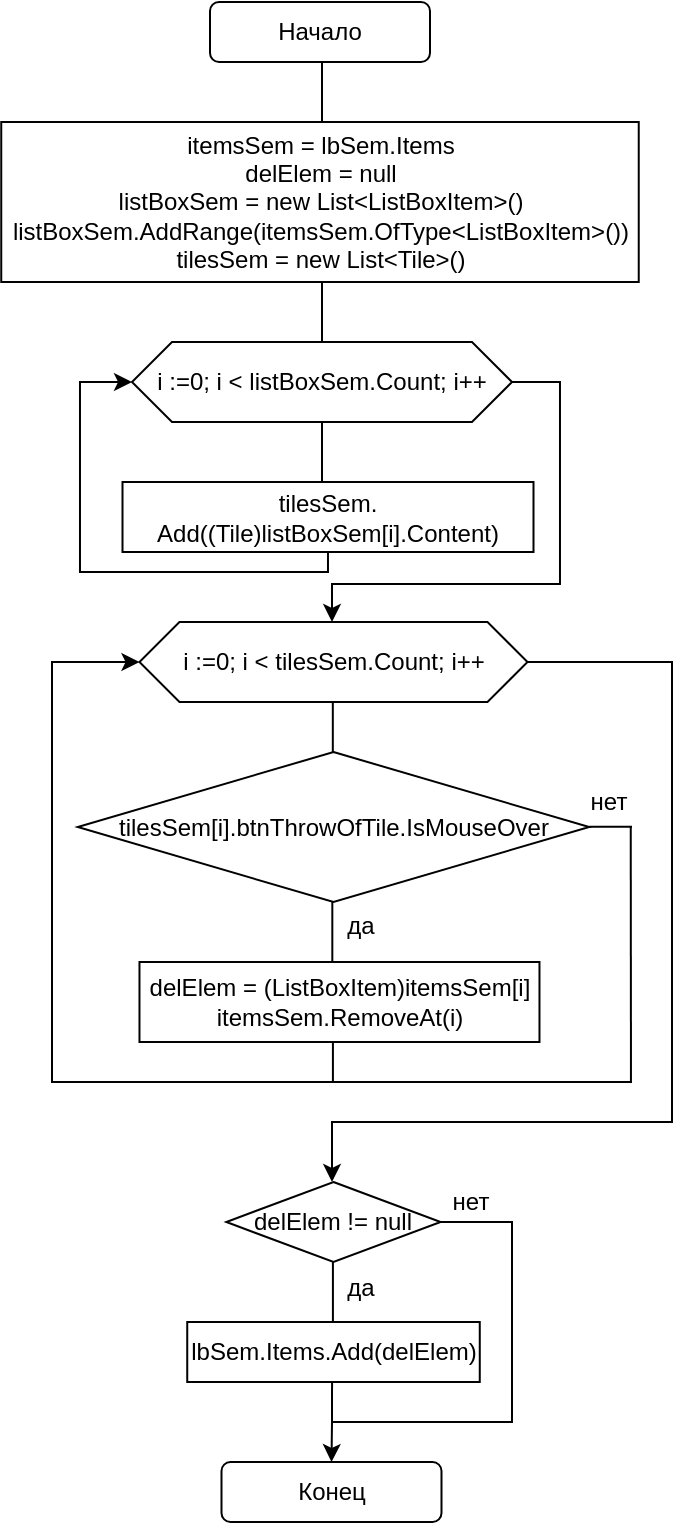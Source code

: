 <mxfile version="17.4.2" type="device"><diagram id="k685geG4qUQUPXzHO-BT" name="Страница 1"><mxGraphModel dx="716" dy="455" grid="1" gridSize="10" guides="1" tooltips="1" connect="1" arrows="1" fold="1" page="1" pageScale="1" pageWidth="850" pageHeight="1100" math="0" shadow="0"><root><mxCell id="0"/><mxCell id="1" parent="0"/><mxCell id="kfvB866HDRlMf7XHl-Iy-1" value="Начало" style="rounded=1;whiteSpace=wrap;html=1;" parent="1" vertex="1"><mxGeometry x="369" y="170" width="110" height="30" as="geometry"/></mxCell><mxCell id="kfvB866HDRlMf7XHl-Iy-2" value="itemsSem = lbSem.Items&lt;br&gt;delElem = null&lt;br&gt;listBoxSem = new List&amp;lt;ListBoxItem&amp;gt;()&lt;br&gt;listBoxSem.AddRange(itemsSem.OfType&amp;lt;ListBoxItem&amp;gt;())&lt;br&gt;tilesSem = new List&amp;lt;Tile&amp;gt;()" style="rounded=0;whiteSpace=wrap;html=1;" parent="1" vertex="1"><mxGeometry x="264.62" y="230" width="318.75" height="80" as="geometry"/></mxCell><mxCell id="kfvB866HDRlMf7XHl-Iy-3" value="tilesSem[i].btnThrowOfTile.IsMouseOver" style="rhombus;whiteSpace=wrap;html=1;" parent="1" vertex="1"><mxGeometry x="302.87" y="545" width="255.75" height="75" as="geometry"/></mxCell><mxCell id="kfvB866HDRlMf7XHl-Iy-4" value="tilesSem.&lt;br&gt;Add((Tile)listBoxSem[i].Content)" style="rounded=0;whiteSpace=wrap;html=1;" parent="1" vertex="1"><mxGeometry x="325.25" y="410" width="205.5" height="35" as="geometry"/></mxCell><mxCell id="kfvB866HDRlMf7XHl-Iy-5" value="" style="endArrow=none;html=1;rounded=0;exitX=0;exitY=0.5;exitDx=0;exitDy=0;startArrow=classic;startFill=1;" parent="1" source="kfvB866HDRlMf7XHl-Iy-9" edge="1"><mxGeometry width="50" height="50" relative="1" as="geometry"><mxPoint x="283.99" y="465" as="sourcePoint"/><mxPoint x="427.99" y="445" as="targetPoint"/><Array as="points"><mxPoint x="303.99" y="360"/><mxPoint x="303.99" y="455"/><mxPoint x="427.99" y="455"/></Array></mxGeometry></mxCell><mxCell id="kfvB866HDRlMf7XHl-Iy-6" value="" style="endArrow=none;html=1;rounded=0;entryX=0.5;entryY=1;entryDx=0;entryDy=0;" parent="1" edge="1"><mxGeometry width="50" height="50" relative="1" as="geometry"><mxPoint x="430.41" y="545" as="sourcePoint"/><mxPoint x="430.41" y="515" as="targetPoint"/></mxGeometry></mxCell><mxCell id="kfvB866HDRlMf7XHl-Iy-7" value="&lt;div&gt;&lt;div&gt;delElem = (ListBoxItem)itemsSem[i]&lt;/div&gt;&lt;div&gt;itemsSem.RemoveAt(i)&lt;/div&gt;&lt;/div&gt;" style="rounded=0;whiteSpace=wrap;html=1;strokeWidth=1;" parent="1" vertex="1"><mxGeometry x="333.74" y="650" width="200" height="40" as="geometry"/></mxCell><mxCell id="kfvB866HDRlMf7XHl-Iy-8" value="Конец" style="rounded=1;whiteSpace=wrap;html=1;" parent="1" vertex="1"><mxGeometry x="374.75" y="900" width="110" height="30" as="geometry"/></mxCell><mxCell id="kfvB866HDRlMf7XHl-Iy-9" value="&lt;span&gt;i :=0; i &amp;lt; listBoxSem.Count; i++&lt;/span&gt;" style="shape=hexagon;perimeter=hexagonPerimeter2;whiteSpace=wrap;html=1;fixedSize=1;" parent="1" vertex="1"><mxGeometry x="330" y="340" width="190" height="40" as="geometry"/></mxCell><mxCell id="kfvB866HDRlMf7XHl-Iy-10" value="i :=0; i &amp;lt; tilesSem.Count; i++" style="shape=hexagon;perimeter=hexagonPerimeter2;whiteSpace=wrap;html=1;fixedSize=1;" parent="1" vertex="1"><mxGeometry x="333.74" y="480" width="194.01" height="40" as="geometry"/></mxCell><mxCell id="kfvB866HDRlMf7XHl-Iy-11" value="" style="endArrow=none;html=1;rounded=0;startArrow=classic;startFill=1;entryX=1;entryY=0.5;entryDx=0;entryDy=0;" parent="1" target="kfvB866HDRlMf7XHl-Iy-9" edge="1"><mxGeometry width="50" height="50" relative="1" as="geometry"><mxPoint x="430" y="480" as="sourcePoint"/><mxPoint x="518.0" y="356" as="targetPoint"/><Array as="points"><mxPoint x="430" y="461"/><mxPoint x="543.99" y="461"/><mxPoint x="543.99" y="360"/></Array></mxGeometry></mxCell><mxCell id="kfvB866HDRlMf7XHl-Iy-12" value="" style="endArrow=none;html=1;rounded=0;exitX=0;exitY=0.5;exitDx=0;exitDy=0;startArrow=classic;startFill=1;" parent="1" source="kfvB866HDRlMf7XHl-Iy-10" edge="1"><mxGeometry width="50" height="50" relative="1" as="geometry"><mxPoint x="180.75" y="740" as="sourcePoint"/><mxPoint x="430" y="710" as="targetPoint"/><Array as="points"><mxPoint x="290" y="500"/><mxPoint x="290" y="710"/></Array></mxGeometry></mxCell><mxCell id="kfvB866HDRlMf7XHl-Iy-13" value="да" style="text;html=1;align=center;verticalAlign=middle;resizable=0;points=[];autosize=1;strokeColor=none;fillColor=none;" parent="1" vertex="1"><mxGeometry x="429" y="622" width="30" height="20" as="geometry"/></mxCell><mxCell id="kfvB866HDRlMf7XHl-Iy-14" value="нет" style="text;html=1;align=center;verticalAlign=middle;resizable=0;points=[];autosize=1;strokeColor=none;fillColor=none;" parent="1" vertex="1"><mxGeometry x="553.37" y="560" width="30" height="20" as="geometry"/></mxCell><mxCell id="kfvB866HDRlMf7XHl-Iy-15" value="" style="endArrow=none;html=1;rounded=0;entryX=0.5;entryY=1;entryDx=0;entryDy=0;" parent="1" edge="1"><mxGeometry width="50" height="50" relative="1" as="geometry"><mxPoint x="425.0" y="230" as="sourcePoint"/><mxPoint x="425.0" y="200" as="targetPoint"/></mxGeometry></mxCell><mxCell id="kfvB866HDRlMf7XHl-Iy-16" value="" style="endArrow=none;html=1;rounded=0;entryX=0.5;entryY=1;entryDx=0;entryDy=0;" parent="1" edge="1"><mxGeometry width="50" height="50" relative="1" as="geometry"><mxPoint x="425" y="340" as="sourcePoint"/><mxPoint x="425" y="310" as="targetPoint"/></mxGeometry></mxCell><mxCell id="kfvB866HDRlMf7XHl-Iy-17" value="" style="endArrow=none;html=1;rounded=0;entryX=0.5;entryY=1;entryDx=0;entryDy=0;" parent="1" edge="1"><mxGeometry width="50" height="50" relative="1" as="geometry"><mxPoint x="425" y="410" as="sourcePoint"/><mxPoint x="425" y="380" as="targetPoint"/></mxGeometry></mxCell><mxCell id="kfvB866HDRlMf7XHl-Iy-21" value="" style="endArrow=none;html=1;rounded=0;entryX=0.5;entryY=1;entryDx=0;entryDy=0;" parent="1" edge="1"><mxGeometry width="50" height="50" relative="1" as="geometry"><mxPoint x="430.16" y="650" as="sourcePoint"/><mxPoint x="430.16" y="620" as="targetPoint"/></mxGeometry></mxCell><mxCell id="kfvB866HDRlMf7XHl-Iy-22" value="" style="endArrow=none;html=1;rounded=0;entryX=0.5;entryY=1;entryDx=0;entryDy=0;endSize=6;startSize=6;" parent="1" edge="1"><mxGeometry width="50" height="50" relative="1" as="geometry"><mxPoint x="430.46" y="710" as="sourcePoint"/><mxPoint x="430.46" y="690" as="targetPoint"/></mxGeometry></mxCell><mxCell id="kfvB866HDRlMf7XHl-Iy-25" value="" style="endArrow=none;html=1;rounded=0;" parent="1" edge="1"><mxGeometry width="50" height="50" relative="1" as="geometry"><mxPoint x="430" y="710" as="sourcePoint"/><mxPoint x="580" y="710" as="targetPoint"/></mxGeometry></mxCell><mxCell id="kfvB866HDRlMf7XHl-Iy-26" value="" style="endArrow=none;html=1;rounded=0;" parent="1" edge="1"><mxGeometry width="50" height="50" relative="1" as="geometry"><mxPoint x="558.62" y="582.33" as="sourcePoint"/><mxPoint x="580" y="582.33" as="targetPoint"/></mxGeometry></mxCell><mxCell id="kfvB866HDRlMf7XHl-Iy-27" value="" style="endArrow=none;html=1;rounded=0;entryX=0.5;entryY=1;entryDx=0;entryDy=0;" parent="1" edge="1"><mxGeometry width="50" height="50" relative="1" as="geometry"><mxPoint x="579.48" y="710" as="sourcePoint"/><mxPoint x="579.37" y="582" as="targetPoint"/></mxGeometry></mxCell><mxCell id="kfvB866HDRlMf7XHl-Iy-28" value="" style="endArrow=none;html=1;rounded=0;entryX=1;entryY=0.5;entryDx=0;entryDy=0;startArrow=classic;startFill=1;" parent="1" edge="1"><mxGeometry width="50" height="50" relative="1" as="geometry"><mxPoint x="430" y="760" as="sourcePoint"/><mxPoint x="527.75" y="500" as="targetPoint"/><Array as="points"><mxPoint x="430" y="730"/><mxPoint x="600" y="730"/><mxPoint x="600" y="500"/></Array></mxGeometry></mxCell><mxCell id="k3xPwXfnCQkbYhWl1dWU-2" value="delElem != null" style="rhombus;whiteSpace=wrap;html=1;" vertex="1" parent="1"><mxGeometry x="377.18" y="760" width="107.13" height="40" as="geometry"/></mxCell><mxCell id="k3xPwXfnCQkbYhWl1dWU-3" value="" style="endArrow=none;html=1;rounded=0;entryX=1;entryY=0.5;entryDx=0;entryDy=0;startArrow=classic;startFill=1;exitX=0.5;exitY=0;exitDx=0;exitDy=0;" edge="1" parent="1" source="kfvB866HDRlMf7XHl-Iy-8" target="k3xPwXfnCQkbYhWl1dWU-2"><mxGeometry width="50" height="50" relative="1" as="geometry"><mxPoint x="388.62" y="1040" as="sourcePoint"/><mxPoint x="486.37" y="780" as="targetPoint"/><Array as="points"><mxPoint x="430" y="880"/><mxPoint x="520" y="880"/><mxPoint x="520" y="780"/></Array></mxGeometry></mxCell><mxCell id="k3xPwXfnCQkbYhWl1dWU-4" value="&lt;div&gt;&lt;div&gt;lbSem.Items.Add(delElem)&lt;/div&gt;&lt;/div&gt;" style="rounded=0;whiteSpace=wrap;html=1;strokeWidth=1;" vertex="1" parent="1"><mxGeometry x="357.62" y="830" width="146.26" height="30" as="geometry"/></mxCell><mxCell id="k3xPwXfnCQkbYhWl1dWU-5" value="" style="endArrow=none;html=1;rounded=0;entryX=0.5;entryY=1;entryDx=0;entryDy=0;" edge="1" parent="1"><mxGeometry width="50" height="50" relative="1" as="geometry"><mxPoint x="430.46" y="830" as="sourcePoint"/><mxPoint x="430.46" y="800" as="targetPoint"/></mxGeometry></mxCell><mxCell id="k3xPwXfnCQkbYhWl1dWU-6" value="да" style="text;html=1;align=center;verticalAlign=middle;resizable=0;points=[];autosize=1;strokeColor=none;fillColor=none;" vertex="1" parent="1"><mxGeometry x="429" y="803" width="30" height="20" as="geometry"/></mxCell><mxCell id="k3xPwXfnCQkbYhWl1dWU-7" value="нет" style="text;html=1;align=center;verticalAlign=middle;resizable=0;points=[];autosize=1;strokeColor=none;fillColor=none;" vertex="1" parent="1"><mxGeometry x="484.31" y="760" width="30" height="20" as="geometry"/></mxCell><mxCell id="k3xPwXfnCQkbYhWl1dWU-8" value="" style="endArrow=none;html=1;rounded=0;entryX=0.495;entryY=1.001;entryDx=0;entryDy=0;entryPerimeter=0;" edge="1" parent="1" target="k3xPwXfnCQkbYhWl1dWU-4"><mxGeometry width="50" height="50" relative="1" as="geometry"><mxPoint x="430" y="880" as="sourcePoint"/><mxPoint x="420" y="880" as="targetPoint"/></mxGeometry></mxCell></root></mxGraphModel></diagram></mxfile>